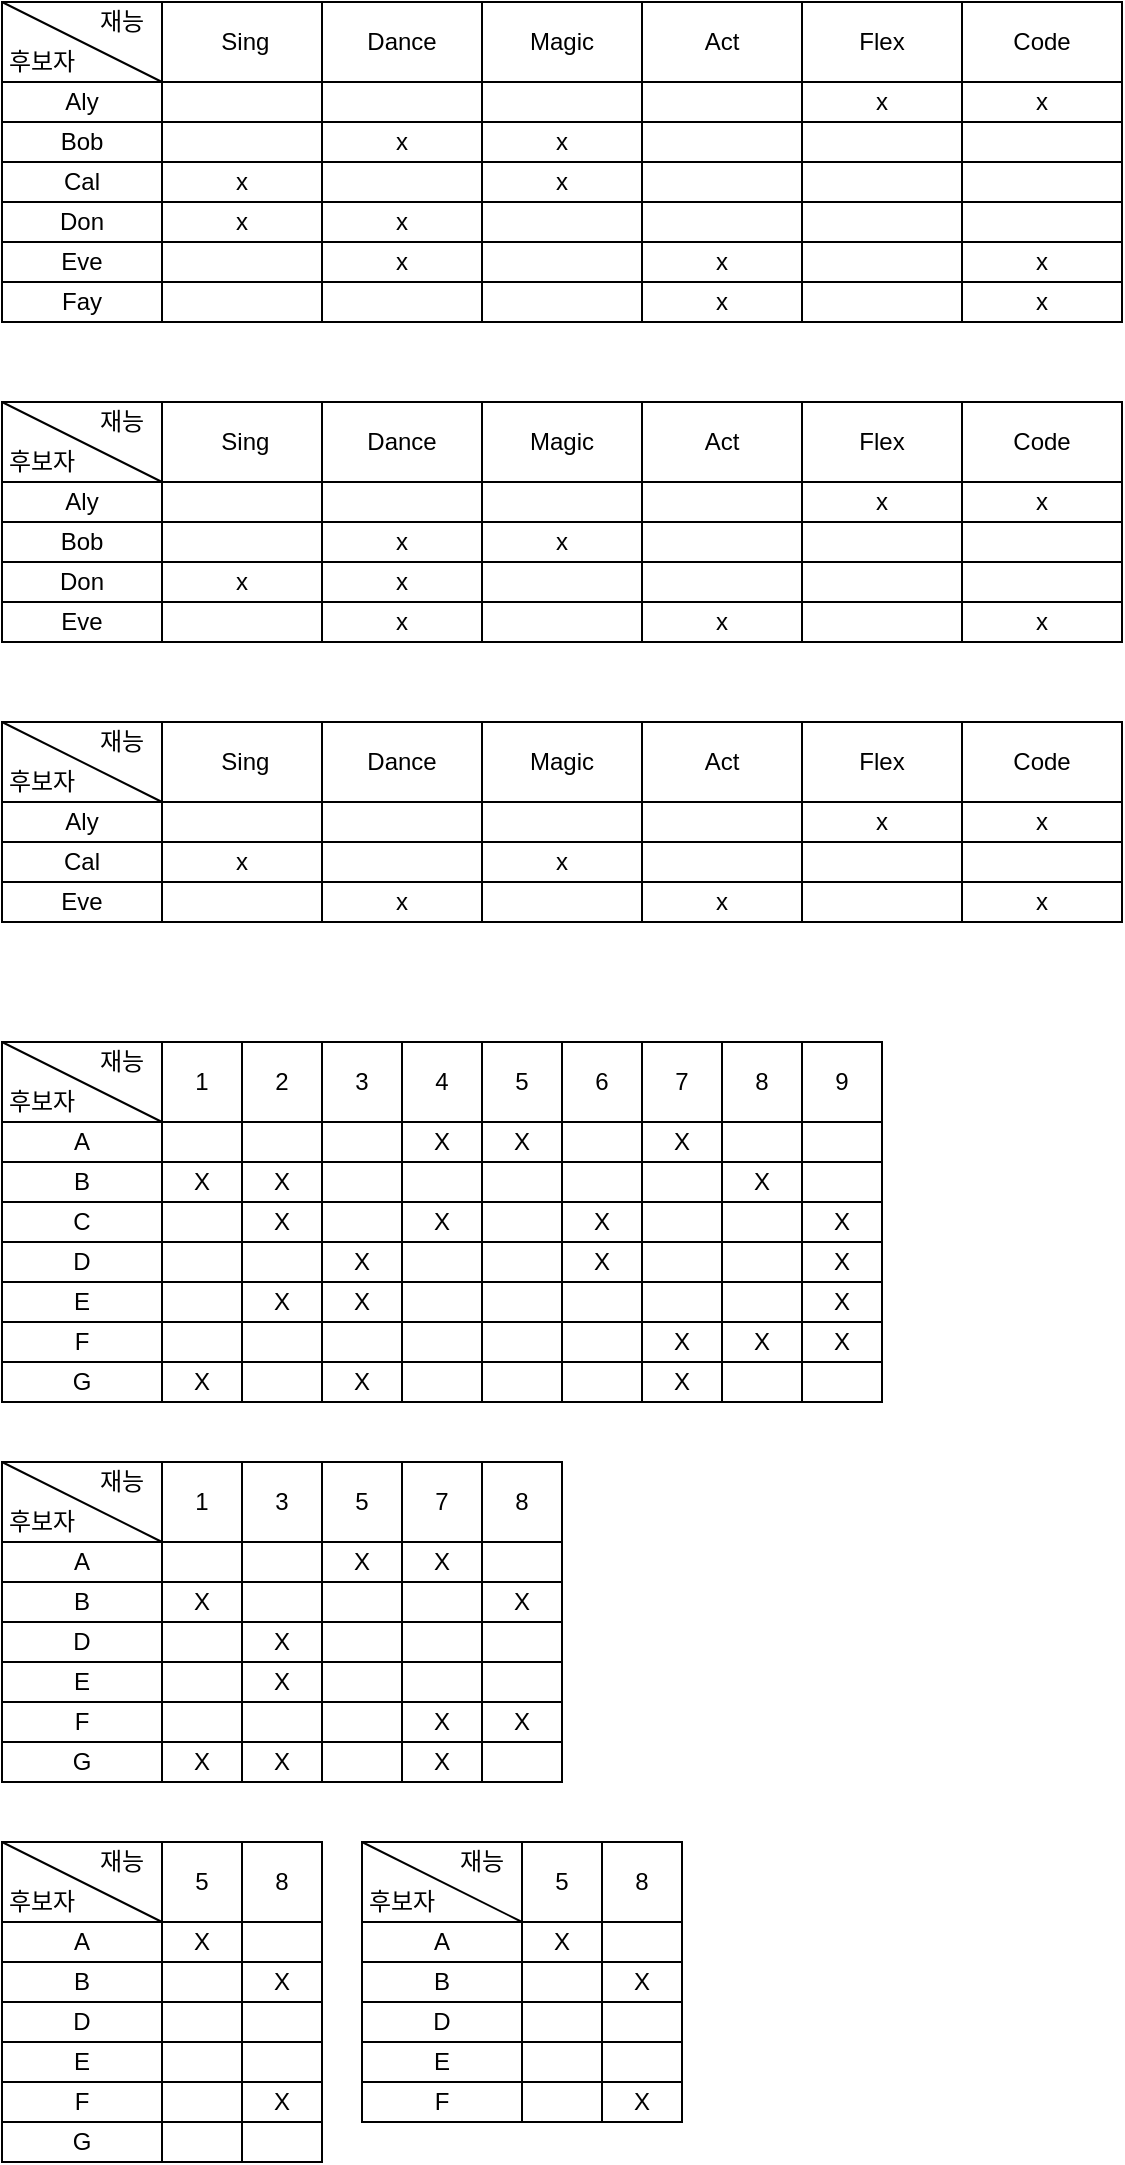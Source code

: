<mxfile version="13.7.9" type="device"><diagram id="Hr4PO_mnDFTnzluLraDt" name="페이지-1"><mxGraphModel dx="905" dy="672" grid="1" gridSize="10" guides="1" tooltips="1" connect="1" arrows="1" fold="1" page="1" pageScale="1" pageWidth="10000" pageHeight="10000" math="0" shadow="0"><root><mxCell id="0"/><mxCell id="1" parent="0"/><mxCell id="lJrfPT0UTYH5KS53TYJU-4" value="" style="rounded=0;whiteSpace=wrap;html=1;" vertex="1" parent="1"><mxGeometry x="480" y="320" width="80" height="40" as="geometry"/></mxCell><mxCell id="lJrfPT0UTYH5KS53TYJU-5" value="" style="endArrow=none;html=1;exitX=0;exitY=0;exitDx=0;exitDy=0;entryX=1;entryY=1;entryDx=0;entryDy=0;" edge="1" parent="1" source="lJrfPT0UTYH5KS53TYJU-4" target="lJrfPT0UTYH5KS53TYJU-4"><mxGeometry width="50" height="50" relative="1" as="geometry"><mxPoint x="560" y="440" as="sourcePoint"/><mxPoint x="610" y="390" as="targetPoint"/></mxGeometry></mxCell><mxCell id="lJrfPT0UTYH5KS53TYJU-6" value="재능" style="text;html=1;strokeColor=none;fillColor=none;align=center;verticalAlign=middle;whiteSpace=wrap;rounded=0;" vertex="1" parent="1"><mxGeometry x="520" y="320" width="40" height="20" as="geometry"/></mxCell><mxCell id="lJrfPT0UTYH5KS53TYJU-7" value="후보자" style="text;html=1;strokeColor=none;fillColor=none;align=center;verticalAlign=middle;whiteSpace=wrap;rounded=0;" vertex="1" parent="1"><mxGeometry x="480" y="340" width="40" height="20" as="geometry"/></mxCell><mxCell id="lJrfPT0UTYH5KS53TYJU-9" value="&amp;nbsp;Sing" style="rounded=0;whiteSpace=wrap;html=1;" vertex="1" parent="1"><mxGeometry x="560" y="320" width="80" height="40" as="geometry"/></mxCell><mxCell id="lJrfPT0UTYH5KS53TYJU-10" value="Dance" style="rounded=0;whiteSpace=wrap;html=1;" vertex="1" parent="1"><mxGeometry x="640" y="320" width="80" height="40" as="geometry"/></mxCell><mxCell id="lJrfPT0UTYH5KS53TYJU-11" value="Magic" style="rounded=0;whiteSpace=wrap;html=1;" vertex="1" parent="1"><mxGeometry x="720" y="320" width="80" height="40" as="geometry"/></mxCell><mxCell id="lJrfPT0UTYH5KS53TYJU-12" value="Act" style="rounded=0;whiteSpace=wrap;html=1;" vertex="1" parent="1"><mxGeometry x="800" y="320" width="80" height="40" as="geometry"/></mxCell><mxCell id="lJrfPT0UTYH5KS53TYJU-13" value="Flex" style="rounded=0;whiteSpace=wrap;html=1;" vertex="1" parent="1"><mxGeometry x="880" y="320" width="80" height="40" as="geometry"/></mxCell><mxCell id="lJrfPT0UTYH5KS53TYJU-14" value="Code" style="rounded=0;whiteSpace=wrap;html=1;" vertex="1" parent="1"><mxGeometry x="960" y="320" width="80" height="40" as="geometry"/></mxCell><mxCell id="lJrfPT0UTYH5KS53TYJU-15" value="Aly" style="rounded=0;whiteSpace=wrap;html=1;" vertex="1" parent="1"><mxGeometry x="480" y="360" width="80" height="20" as="geometry"/></mxCell><mxCell id="lJrfPT0UTYH5KS53TYJU-17" value="Bob" style="rounded=0;whiteSpace=wrap;html=1;" vertex="1" parent="1"><mxGeometry x="480" y="380" width="80" height="20" as="geometry"/></mxCell><mxCell id="lJrfPT0UTYH5KS53TYJU-18" value="Cal" style="rounded=0;whiteSpace=wrap;html=1;" vertex="1" parent="1"><mxGeometry x="480" y="400" width="80" height="20" as="geometry"/></mxCell><mxCell id="lJrfPT0UTYH5KS53TYJU-19" value="Don" style="rounded=0;whiteSpace=wrap;html=1;" vertex="1" parent="1"><mxGeometry x="480" y="420" width="80" height="20" as="geometry"/></mxCell><mxCell id="lJrfPT0UTYH5KS53TYJU-20" value="Eve" style="rounded=0;whiteSpace=wrap;html=1;" vertex="1" parent="1"><mxGeometry x="480" y="440" width="80" height="20" as="geometry"/></mxCell><mxCell id="lJrfPT0UTYH5KS53TYJU-21" value="Fay" style="rounded=0;whiteSpace=wrap;html=1;" vertex="1" parent="1"><mxGeometry x="480" y="460" width="80" height="20" as="geometry"/></mxCell><mxCell id="lJrfPT0UTYH5KS53TYJU-22" value="" style="rounded=0;whiteSpace=wrap;html=1;" vertex="1" parent="1"><mxGeometry x="560" y="360" width="80" height="20" as="geometry"/></mxCell><mxCell id="lJrfPT0UTYH5KS53TYJU-23" value="" style="rounded=0;whiteSpace=wrap;html=1;" vertex="1" parent="1"><mxGeometry x="560" y="380" width="80" height="20" as="geometry"/></mxCell><mxCell id="lJrfPT0UTYH5KS53TYJU-24" value="x" style="rounded=0;whiteSpace=wrap;html=1;" vertex="1" parent="1"><mxGeometry x="560" y="400" width="80" height="20" as="geometry"/></mxCell><mxCell id="lJrfPT0UTYH5KS53TYJU-25" value="x" style="rounded=0;whiteSpace=wrap;html=1;" vertex="1" parent="1"><mxGeometry x="560" y="420" width="80" height="20" as="geometry"/></mxCell><mxCell id="lJrfPT0UTYH5KS53TYJU-26" value="" style="rounded=0;whiteSpace=wrap;html=1;" vertex="1" parent="1"><mxGeometry x="560" y="440" width="80" height="20" as="geometry"/></mxCell><mxCell id="lJrfPT0UTYH5KS53TYJU-27" value="" style="rounded=0;whiteSpace=wrap;html=1;" vertex="1" parent="1"><mxGeometry x="560" y="460" width="80" height="20" as="geometry"/></mxCell><mxCell id="lJrfPT0UTYH5KS53TYJU-28" value="" style="rounded=0;whiteSpace=wrap;html=1;" vertex="1" parent="1"><mxGeometry x="640" y="360" width="80" height="20" as="geometry"/></mxCell><mxCell id="lJrfPT0UTYH5KS53TYJU-29" value="x" style="rounded=0;whiteSpace=wrap;html=1;" vertex="1" parent="1"><mxGeometry x="640" y="380" width="80" height="20" as="geometry"/></mxCell><mxCell id="lJrfPT0UTYH5KS53TYJU-30" value="" style="rounded=0;whiteSpace=wrap;html=1;" vertex="1" parent="1"><mxGeometry x="640" y="400" width="80" height="20" as="geometry"/></mxCell><mxCell id="lJrfPT0UTYH5KS53TYJU-31" value="x" style="rounded=0;whiteSpace=wrap;html=1;" vertex="1" parent="1"><mxGeometry x="640" y="420" width="80" height="20" as="geometry"/></mxCell><mxCell id="lJrfPT0UTYH5KS53TYJU-32" value="x" style="rounded=0;whiteSpace=wrap;html=1;" vertex="1" parent="1"><mxGeometry x="640" y="440" width="80" height="20" as="geometry"/></mxCell><mxCell id="lJrfPT0UTYH5KS53TYJU-33" value="" style="rounded=0;whiteSpace=wrap;html=1;" vertex="1" parent="1"><mxGeometry x="640" y="460" width="80" height="20" as="geometry"/></mxCell><mxCell id="lJrfPT0UTYH5KS53TYJU-34" value="" style="rounded=0;whiteSpace=wrap;html=1;" vertex="1" parent="1"><mxGeometry x="720" y="360" width="80" height="20" as="geometry"/></mxCell><mxCell id="lJrfPT0UTYH5KS53TYJU-35" value="x" style="rounded=0;whiteSpace=wrap;html=1;" vertex="1" parent="1"><mxGeometry x="720" y="380" width="80" height="20" as="geometry"/></mxCell><mxCell id="lJrfPT0UTYH5KS53TYJU-36" value="x" style="rounded=0;whiteSpace=wrap;html=1;" vertex="1" parent="1"><mxGeometry x="720" y="400" width="80" height="20" as="geometry"/></mxCell><mxCell id="lJrfPT0UTYH5KS53TYJU-37" value="" style="rounded=0;whiteSpace=wrap;html=1;" vertex="1" parent="1"><mxGeometry x="720" y="420" width="80" height="20" as="geometry"/></mxCell><mxCell id="lJrfPT0UTYH5KS53TYJU-38" value="" style="rounded=0;whiteSpace=wrap;html=1;" vertex="1" parent="1"><mxGeometry x="720" y="440" width="80" height="20" as="geometry"/></mxCell><mxCell id="lJrfPT0UTYH5KS53TYJU-39" value="" style="rounded=0;whiteSpace=wrap;html=1;" vertex="1" parent="1"><mxGeometry x="720" y="460" width="80" height="20" as="geometry"/></mxCell><mxCell id="lJrfPT0UTYH5KS53TYJU-40" value="" style="rounded=0;whiteSpace=wrap;html=1;" vertex="1" parent="1"><mxGeometry x="800" y="360" width="80" height="20" as="geometry"/></mxCell><mxCell id="lJrfPT0UTYH5KS53TYJU-41" value="" style="rounded=0;whiteSpace=wrap;html=1;" vertex="1" parent="1"><mxGeometry x="800" y="380" width="80" height="20" as="geometry"/></mxCell><mxCell id="lJrfPT0UTYH5KS53TYJU-42" value="" style="rounded=0;whiteSpace=wrap;html=1;" vertex="1" parent="1"><mxGeometry x="800" y="400" width="80" height="20" as="geometry"/></mxCell><mxCell id="lJrfPT0UTYH5KS53TYJU-43" value="" style="rounded=0;whiteSpace=wrap;html=1;" vertex="1" parent="1"><mxGeometry x="800" y="420" width="80" height="20" as="geometry"/></mxCell><mxCell id="lJrfPT0UTYH5KS53TYJU-44" value="x" style="rounded=0;whiteSpace=wrap;html=1;" vertex="1" parent="1"><mxGeometry x="800" y="440" width="80" height="20" as="geometry"/></mxCell><mxCell id="lJrfPT0UTYH5KS53TYJU-45" value="x" style="rounded=0;whiteSpace=wrap;html=1;" vertex="1" parent="1"><mxGeometry x="800" y="460" width="80" height="20" as="geometry"/></mxCell><mxCell id="lJrfPT0UTYH5KS53TYJU-46" value="x" style="rounded=0;whiteSpace=wrap;html=1;" vertex="1" parent="1"><mxGeometry x="880" y="360" width="80" height="20" as="geometry"/></mxCell><mxCell id="lJrfPT0UTYH5KS53TYJU-47" value="" style="rounded=0;whiteSpace=wrap;html=1;" vertex="1" parent="1"><mxGeometry x="880" y="380" width="80" height="20" as="geometry"/></mxCell><mxCell id="lJrfPT0UTYH5KS53TYJU-48" value="" style="rounded=0;whiteSpace=wrap;html=1;" vertex="1" parent="1"><mxGeometry x="880" y="400" width="80" height="20" as="geometry"/></mxCell><mxCell id="lJrfPT0UTYH5KS53TYJU-49" value="" style="rounded=0;whiteSpace=wrap;html=1;" vertex="1" parent="1"><mxGeometry x="880" y="420" width="80" height="20" as="geometry"/></mxCell><mxCell id="lJrfPT0UTYH5KS53TYJU-50" value="" style="rounded=0;whiteSpace=wrap;html=1;" vertex="1" parent="1"><mxGeometry x="880" y="440" width="80" height="20" as="geometry"/></mxCell><mxCell id="lJrfPT0UTYH5KS53TYJU-51" value="" style="rounded=0;whiteSpace=wrap;html=1;" vertex="1" parent="1"><mxGeometry x="880" y="460" width="80" height="20" as="geometry"/></mxCell><mxCell id="lJrfPT0UTYH5KS53TYJU-52" value="x" style="rounded=0;whiteSpace=wrap;html=1;" vertex="1" parent="1"><mxGeometry x="960" y="360" width="80" height="20" as="geometry"/></mxCell><mxCell id="lJrfPT0UTYH5KS53TYJU-53" value="" style="rounded=0;whiteSpace=wrap;html=1;" vertex="1" parent="1"><mxGeometry x="960" y="380" width="80" height="20" as="geometry"/></mxCell><mxCell id="lJrfPT0UTYH5KS53TYJU-54" value="" style="rounded=0;whiteSpace=wrap;html=1;" vertex="1" parent="1"><mxGeometry x="960" y="400" width="80" height="20" as="geometry"/></mxCell><mxCell id="lJrfPT0UTYH5KS53TYJU-55" value="" style="rounded=0;whiteSpace=wrap;html=1;" vertex="1" parent="1"><mxGeometry x="960" y="420" width="80" height="20" as="geometry"/></mxCell><mxCell id="lJrfPT0UTYH5KS53TYJU-56" value="x" style="rounded=0;whiteSpace=wrap;html=1;" vertex="1" parent="1"><mxGeometry x="960" y="440" width="80" height="20" as="geometry"/></mxCell><mxCell id="lJrfPT0UTYH5KS53TYJU-57" value="x" style="rounded=0;whiteSpace=wrap;html=1;" vertex="1" parent="1"><mxGeometry x="960" y="460" width="80" height="20" as="geometry"/></mxCell><mxCell id="lJrfPT0UTYH5KS53TYJU-58" value="" style="rounded=0;whiteSpace=wrap;html=1;" vertex="1" parent="1"><mxGeometry x="480" y="520" width="80" height="40" as="geometry"/></mxCell><mxCell id="lJrfPT0UTYH5KS53TYJU-59" value="" style="endArrow=none;html=1;exitX=0;exitY=0;exitDx=0;exitDy=0;entryX=1;entryY=1;entryDx=0;entryDy=0;" edge="1" source="lJrfPT0UTYH5KS53TYJU-58" target="lJrfPT0UTYH5KS53TYJU-58" parent="1"><mxGeometry width="50" height="50" relative="1" as="geometry"><mxPoint x="560" y="640" as="sourcePoint"/><mxPoint x="610" y="590" as="targetPoint"/></mxGeometry></mxCell><mxCell id="lJrfPT0UTYH5KS53TYJU-60" value="재능" style="text;html=1;strokeColor=none;fillColor=none;align=center;verticalAlign=middle;whiteSpace=wrap;rounded=0;" vertex="1" parent="1"><mxGeometry x="520" y="520" width="40" height="20" as="geometry"/></mxCell><mxCell id="lJrfPT0UTYH5KS53TYJU-61" value="후보자" style="text;html=1;strokeColor=none;fillColor=none;align=center;verticalAlign=middle;whiteSpace=wrap;rounded=0;" vertex="1" parent="1"><mxGeometry x="480" y="540" width="40" height="20" as="geometry"/></mxCell><mxCell id="lJrfPT0UTYH5KS53TYJU-62" value="&amp;nbsp;Sing" style="rounded=0;whiteSpace=wrap;html=1;" vertex="1" parent="1"><mxGeometry x="560" y="520" width="80" height="40" as="geometry"/></mxCell><mxCell id="lJrfPT0UTYH5KS53TYJU-63" value="Dance" style="rounded=0;whiteSpace=wrap;html=1;" vertex="1" parent="1"><mxGeometry x="640" y="520" width="80" height="40" as="geometry"/></mxCell><mxCell id="lJrfPT0UTYH5KS53TYJU-64" value="Magic" style="rounded=0;whiteSpace=wrap;html=1;" vertex="1" parent="1"><mxGeometry x="720" y="520" width="80" height="40" as="geometry"/></mxCell><mxCell id="lJrfPT0UTYH5KS53TYJU-65" value="Act" style="rounded=0;whiteSpace=wrap;html=1;" vertex="1" parent="1"><mxGeometry x="800" y="520" width="80" height="40" as="geometry"/></mxCell><mxCell id="lJrfPT0UTYH5KS53TYJU-66" value="Flex" style="rounded=0;whiteSpace=wrap;html=1;" vertex="1" parent="1"><mxGeometry x="880" y="520" width="80" height="40" as="geometry"/></mxCell><mxCell id="lJrfPT0UTYH5KS53TYJU-67" value="Code" style="rounded=0;whiteSpace=wrap;html=1;" vertex="1" parent="1"><mxGeometry x="960" y="520" width="80" height="40" as="geometry"/></mxCell><mxCell id="lJrfPT0UTYH5KS53TYJU-68" value="Aly" style="rounded=0;whiteSpace=wrap;html=1;" vertex="1" parent="1"><mxGeometry x="480" y="560" width="80" height="20" as="geometry"/></mxCell><mxCell id="lJrfPT0UTYH5KS53TYJU-69" value="Bob" style="rounded=0;whiteSpace=wrap;html=1;" vertex="1" parent="1"><mxGeometry x="480" y="580" width="80" height="20" as="geometry"/></mxCell><mxCell id="lJrfPT0UTYH5KS53TYJU-70" value="" style="rounded=0;whiteSpace=wrap;html=1;" vertex="1" parent="1"><mxGeometry x="560" y="560" width="80" height="20" as="geometry"/></mxCell><mxCell id="lJrfPT0UTYH5KS53TYJU-71" value="" style="rounded=0;whiteSpace=wrap;html=1;" vertex="1" parent="1"><mxGeometry x="560" y="580" width="80" height="20" as="geometry"/></mxCell><mxCell id="lJrfPT0UTYH5KS53TYJU-72" value="" style="rounded=0;whiteSpace=wrap;html=1;" vertex="1" parent="1"><mxGeometry x="640" y="560" width="80" height="20" as="geometry"/></mxCell><mxCell id="lJrfPT0UTYH5KS53TYJU-73" value="x" style="rounded=0;whiteSpace=wrap;html=1;" vertex="1" parent="1"><mxGeometry x="640" y="580" width="80" height="20" as="geometry"/></mxCell><mxCell id="lJrfPT0UTYH5KS53TYJU-74" value="" style="rounded=0;whiteSpace=wrap;html=1;" vertex="1" parent="1"><mxGeometry x="720" y="560" width="80" height="20" as="geometry"/></mxCell><mxCell id="lJrfPT0UTYH5KS53TYJU-75" value="x" style="rounded=0;whiteSpace=wrap;html=1;" vertex="1" parent="1"><mxGeometry x="720" y="580" width="80" height="20" as="geometry"/></mxCell><mxCell id="lJrfPT0UTYH5KS53TYJU-76" value="" style="rounded=0;whiteSpace=wrap;html=1;" vertex="1" parent="1"><mxGeometry x="800" y="560" width="80" height="20" as="geometry"/></mxCell><mxCell id="lJrfPT0UTYH5KS53TYJU-77" value="" style="rounded=0;whiteSpace=wrap;html=1;" vertex="1" parent="1"><mxGeometry x="800" y="580" width="80" height="20" as="geometry"/></mxCell><mxCell id="lJrfPT0UTYH5KS53TYJU-78" value="x" style="rounded=0;whiteSpace=wrap;html=1;" vertex="1" parent="1"><mxGeometry x="880" y="560" width="80" height="20" as="geometry"/></mxCell><mxCell id="lJrfPT0UTYH5KS53TYJU-79" value="" style="rounded=0;whiteSpace=wrap;html=1;" vertex="1" parent="1"><mxGeometry x="880" y="580" width="80" height="20" as="geometry"/></mxCell><mxCell id="lJrfPT0UTYH5KS53TYJU-80" value="x" style="rounded=0;whiteSpace=wrap;html=1;" vertex="1" parent="1"><mxGeometry x="960" y="560" width="80" height="20" as="geometry"/></mxCell><mxCell id="lJrfPT0UTYH5KS53TYJU-81" value="" style="rounded=0;whiteSpace=wrap;html=1;" vertex="1" parent="1"><mxGeometry x="960" y="580" width="80" height="20" as="geometry"/></mxCell><mxCell id="lJrfPT0UTYH5KS53TYJU-82" value="Don" style="rounded=0;whiteSpace=wrap;html=1;" vertex="1" parent="1"><mxGeometry x="480" y="600" width="80" height="20" as="geometry"/></mxCell><mxCell id="lJrfPT0UTYH5KS53TYJU-83" value="Eve" style="rounded=0;whiteSpace=wrap;html=1;" vertex="1" parent="1"><mxGeometry x="480" y="620" width="80" height="20" as="geometry"/></mxCell><mxCell id="lJrfPT0UTYH5KS53TYJU-84" value="x" style="rounded=0;whiteSpace=wrap;html=1;" vertex="1" parent="1"><mxGeometry x="560" y="600" width="80" height="20" as="geometry"/></mxCell><mxCell id="lJrfPT0UTYH5KS53TYJU-85" value="" style="rounded=0;whiteSpace=wrap;html=1;" vertex="1" parent="1"><mxGeometry x="560" y="620" width="80" height="20" as="geometry"/></mxCell><mxCell id="lJrfPT0UTYH5KS53TYJU-86" value="x" style="rounded=0;whiteSpace=wrap;html=1;" vertex="1" parent="1"><mxGeometry x="640" y="600" width="80" height="20" as="geometry"/></mxCell><mxCell id="lJrfPT0UTYH5KS53TYJU-87" value="x" style="rounded=0;whiteSpace=wrap;html=1;" vertex="1" parent="1"><mxGeometry x="640" y="620" width="80" height="20" as="geometry"/></mxCell><mxCell id="lJrfPT0UTYH5KS53TYJU-88" value="" style="rounded=0;whiteSpace=wrap;html=1;" vertex="1" parent="1"><mxGeometry x="720" y="600" width="80" height="20" as="geometry"/></mxCell><mxCell id="lJrfPT0UTYH5KS53TYJU-89" value="" style="rounded=0;whiteSpace=wrap;html=1;" vertex="1" parent="1"><mxGeometry x="720" y="620" width="80" height="20" as="geometry"/></mxCell><mxCell id="lJrfPT0UTYH5KS53TYJU-90" value="" style="rounded=0;whiteSpace=wrap;html=1;" vertex="1" parent="1"><mxGeometry x="800" y="600" width="80" height="20" as="geometry"/></mxCell><mxCell id="lJrfPT0UTYH5KS53TYJU-91" value="x" style="rounded=0;whiteSpace=wrap;html=1;" vertex="1" parent="1"><mxGeometry x="800" y="620" width="80" height="20" as="geometry"/></mxCell><mxCell id="lJrfPT0UTYH5KS53TYJU-92" value="" style="rounded=0;whiteSpace=wrap;html=1;" vertex="1" parent="1"><mxGeometry x="880" y="600" width="80" height="20" as="geometry"/></mxCell><mxCell id="lJrfPT0UTYH5KS53TYJU-93" value="" style="rounded=0;whiteSpace=wrap;html=1;" vertex="1" parent="1"><mxGeometry x="880" y="620" width="80" height="20" as="geometry"/></mxCell><mxCell id="lJrfPT0UTYH5KS53TYJU-94" value="" style="rounded=0;whiteSpace=wrap;html=1;" vertex="1" parent="1"><mxGeometry x="960" y="600" width="80" height="20" as="geometry"/></mxCell><mxCell id="lJrfPT0UTYH5KS53TYJU-95" value="x" style="rounded=0;whiteSpace=wrap;html=1;" vertex="1" parent="1"><mxGeometry x="960" y="620" width="80" height="20" as="geometry"/></mxCell><mxCell id="lJrfPT0UTYH5KS53TYJU-96" value="" style="rounded=0;whiteSpace=wrap;html=1;" vertex="1" parent="1"><mxGeometry x="480" y="680" width="80" height="40" as="geometry"/></mxCell><mxCell id="lJrfPT0UTYH5KS53TYJU-97" value="" style="endArrow=none;html=1;exitX=0;exitY=0;exitDx=0;exitDy=0;entryX=1;entryY=1;entryDx=0;entryDy=0;" edge="1" source="lJrfPT0UTYH5KS53TYJU-96" target="lJrfPT0UTYH5KS53TYJU-96" parent="1"><mxGeometry width="50" height="50" relative="1" as="geometry"><mxPoint x="560" y="800" as="sourcePoint"/><mxPoint x="610" y="750" as="targetPoint"/></mxGeometry></mxCell><mxCell id="lJrfPT0UTYH5KS53TYJU-98" value="재능" style="text;html=1;strokeColor=none;fillColor=none;align=center;verticalAlign=middle;whiteSpace=wrap;rounded=0;" vertex="1" parent="1"><mxGeometry x="520" y="680" width="40" height="20" as="geometry"/></mxCell><mxCell id="lJrfPT0UTYH5KS53TYJU-99" value="후보자" style="text;html=1;strokeColor=none;fillColor=none;align=center;verticalAlign=middle;whiteSpace=wrap;rounded=0;" vertex="1" parent="1"><mxGeometry x="480" y="700" width="40" height="20" as="geometry"/></mxCell><mxCell id="lJrfPT0UTYH5KS53TYJU-100" value="&amp;nbsp;Sing" style="rounded=0;whiteSpace=wrap;html=1;" vertex="1" parent="1"><mxGeometry x="560" y="680" width="80" height="40" as="geometry"/></mxCell><mxCell id="lJrfPT0UTYH5KS53TYJU-101" value="Dance" style="rounded=0;whiteSpace=wrap;html=1;" vertex="1" parent="1"><mxGeometry x="640" y="680" width="80" height="40" as="geometry"/></mxCell><mxCell id="lJrfPT0UTYH5KS53TYJU-102" value="Magic" style="rounded=0;whiteSpace=wrap;html=1;" vertex="1" parent="1"><mxGeometry x="720" y="680" width="80" height="40" as="geometry"/></mxCell><mxCell id="lJrfPT0UTYH5KS53TYJU-103" value="Act" style="rounded=0;whiteSpace=wrap;html=1;" vertex="1" parent="1"><mxGeometry x="800" y="680" width="80" height="40" as="geometry"/></mxCell><mxCell id="lJrfPT0UTYH5KS53TYJU-104" value="Flex" style="rounded=0;whiteSpace=wrap;html=1;" vertex="1" parent="1"><mxGeometry x="880" y="680" width="80" height="40" as="geometry"/></mxCell><mxCell id="lJrfPT0UTYH5KS53TYJU-105" value="Code" style="rounded=0;whiteSpace=wrap;html=1;" vertex="1" parent="1"><mxGeometry x="960" y="680" width="80" height="40" as="geometry"/></mxCell><mxCell id="lJrfPT0UTYH5KS53TYJU-106" value="Aly" style="rounded=0;whiteSpace=wrap;html=1;" vertex="1" parent="1"><mxGeometry x="480" y="720" width="80" height="20" as="geometry"/></mxCell><mxCell id="lJrfPT0UTYH5KS53TYJU-107" value="" style="rounded=0;whiteSpace=wrap;html=1;" vertex="1" parent="1"><mxGeometry x="560" y="720" width="80" height="20" as="geometry"/></mxCell><mxCell id="lJrfPT0UTYH5KS53TYJU-108" value="" style="rounded=0;whiteSpace=wrap;html=1;" vertex="1" parent="1"><mxGeometry x="640" y="720" width="80" height="20" as="geometry"/></mxCell><mxCell id="lJrfPT0UTYH5KS53TYJU-109" value="" style="rounded=0;whiteSpace=wrap;html=1;" vertex="1" parent="1"><mxGeometry x="720" y="720" width="80" height="20" as="geometry"/></mxCell><mxCell id="lJrfPT0UTYH5KS53TYJU-110" value="" style="rounded=0;whiteSpace=wrap;html=1;" vertex="1" parent="1"><mxGeometry x="800" y="720" width="80" height="20" as="geometry"/></mxCell><mxCell id="lJrfPT0UTYH5KS53TYJU-111" value="x" style="rounded=0;whiteSpace=wrap;html=1;" vertex="1" parent="1"><mxGeometry x="880" y="720" width="80" height="20" as="geometry"/></mxCell><mxCell id="lJrfPT0UTYH5KS53TYJU-112" value="x" style="rounded=0;whiteSpace=wrap;html=1;" vertex="1" parent="1"><mxGeometry x="960" y="720" width="80" height="20" as="geometry"/></mxCell><mxCell id="lJrfPT0UTYH5KS53TYJU-113" value="Cal" style="rounded=0;whiteSpace=wrap;html=1;" vertex="1" parent="1"><mxGeometry x="480" y="740" width="80" height="20" as="geometry"/></mxCell><mxCell id="lJrfPT0UTYH5KS53TYJU-114" value="x" style="rounded=0;whiteSpace=wrap;html=1;" vertex="1" parent="1"><mxGeometry x="560" y="740" width="80" height="20" as="geometry"/></mxCell><mxCell id="lJrfPT0UTYH5KS53TYJU-115" value="" style="rounded=0;whiteSpace=wrap;html=1;" vertex="1" parent="1"><mxGeometry x="640" y="740" width="80" height="20" as="geometry"/></mxCell><mxCell id="lJrfPT0UTYH5KS53TYJU-116" value="x" style="rounded=0;whiteSpace=wrap;html=1;" vertex="1" parent="1"><mxGeometry x="720" y="740" width="80" height="20" as="geometry"/></mxCell><mxCell id="lJrfPT0UTYH5KS53TYJU-117" value="" style="rounded=0;whiteSpace=wrap;html=1;" vertex="1" parent="1"><mxGeometry x="800" y="740" width="80" height="20" as="geometry"/></mxCell><mxCell id="lJrfPT0UTYH5KS53TYJU-118" value="" style="rounded=0;whiteSpace=wrap;html=1;" vertex="1" parent="1"><mxGeometry x="880" y="740" width="80" height="20" as="geometry"/></mxCell><mxCell id="lJrfPT0UTYH5KS53TYJU-119" value="" style="rounded=0;whiteSpace=wrap;html=1;" vertex="1" parent="1"><mxGeometry x="960" y="740" width="80" height="20" as="geometry"/></mxCell><mxCell id="lJrfPT0UTYH5KS53TYJU-120" value="Eve" style="rounded=0;whiteSpace=wrap;html=1;" vertex="1" parent="1"><mxGeometry x="480" y="760" width="80" height="20" as="geometry"/></mxCell><mxCell id="lJrfPT0UTYH5KS53TYJU-121" value="" style="rounded=0;whiteSpace=wrap;html=1;" vertex="1" parent="1"><mxGeometry x="560" y="760" width="80" height="20" as="geometry"/></mxCell><mxCell id="lJrfPT0UTYH5KS53TYJU-122" value="x" style="rounded=0;whiteSpace=wrap;html=1;" vertex="1" parent="1"><mxGeometry x="640" y="760" width="80" height="20" as="geometry"/></mxCell><mxCell id="lJrfPT0UTYH5KS53TYJU-123" value="" style="rounded=0;whiteSpace=wrap;html=1;" vertex="1" parent="1"><mxGeometry x="720" y="760" width="80" height="20" as="geometry"/></mxCell><mxCell id="lJrfPT0UTYH5KS53TYJU-124" value="x" style="rounded=0;whiteSpace=wrap;html=1;" vertex="1" parent="1"><mxGeometry x="800" y="760" width="80" height="20" as="geometry"/></mxCell><mxCell id="lJrfPT0UTYH5KS53TYJU-125" value="" style="rounded=0;whiteSpace=wrap;html=1;" vertex="1" parent="1"><mxGeometry x="880" y="760" width="80" height="20" as="geometry"/></mxCell><mxCell id="lJrfPT0UTYH5KS53TYJU-126" value="x" style="rounded=0;whiteSpace=wrap;html=1;" vertex="1" parent="1"><mxGeometry x="960" y="760" width="80" height="20" as="geometry"/></mxCell><mxCell id="lJrfPT0UTYH5KS53TYJU-127" value="" style="rounded=0;whiteSpace=wrap;html=1;" vertex="1" parent="1"><mxGeometry x="480" y="840" width="80" height="40" as="geometry"/></mxCell><mxCell id="lJrfPT0UTYH5KS53TYJU-128" value="" style="endArrow=none;html=1;exitX=0;exitY=0;exitDx=0;exitDy=0;entryX=1;entryY=1;entryDx=0;entryDy=0;" edge="1" source="lJrfPT0UTYH5KS53TYJU-127" target="lJrfPT0UTYH5KS53TYJU-127" parent="1"><mxGeometry width="50" height="50" relative="1" as="geometry"><mxPoint x="560" y="960" as="sourcePoint"/><mxPoint x="610" y="910" as="targetPoint"/></mxGeometry></mxCell><mxCell id="lJrfPT0UTYH5KS53TYJU-129" value="재능" style="text;html=1;strokeColor=none;fillColor=none;align=center;verticalAlign=middle;whiteSpace=wrap;rounded=0;" vertex="1" parent="1"><mxGeometry x="520" y="840" width="40" height="20" as="geometry"/></mxCell><mxCell id="lJrfPT0UTYH5KS53TYJU-130" value="후보자" style="text;html=1;strokeColor=none;fillColor=none;align=center;verticalAlign=middle;whiteSpace=wrap;rounded=0;" vertex="1" parent="1"><mxGeometry x="480" y="860" width="40" height="20" as="geometry"/></mxCell><mxCell id="lJrfPT0UTYH5KS53TYJU-131" value="A" style="rounded=0;whiteSpace=wrap;html=1;" vertex="1" parent="1"><mxGeometry x="480" y="880" width="80" height="20" as="geometry"/></mxCell><mxCell id="lJrfPT0UTYH5KS53TYJU-132" value="B" style="rounded=0;whiteSpace=wrap;html=1;" vertex="1" parent="1"><mxGeometry x="480" y="900" width="80" height="20" as="geometry"/></mxCell><mxCell id="lJrfPT0UTYH5KS53TYJU-133" value="C" style="rounded=0;whiteSpace=wrap;html=1;" vertex="1" parent="1"><mxGeometry x="480" y="920" width="80" height="20" as="geometry"/></mxCell><mxCell id="lJrfPT0UTYH5KS53TYJU-134" value="D" style="rounded=0;whiteSpace=wrap;html=1;" vertex="1" parent="1"><mxGeometry x="480" y="940" width="80" height="20" as="geometry"/></mxCell><mxCell id="lJrfPT0UTYH5KS53TYJU-135" value="E" style="rounded=0;whiteSpace=wrap;html=1;" vertex="1" parent="1"><mxGeometry x="480" y="960" width="80" height="20" as="geometry"/></mxCell><mxCell id="lJrfPT0UTYH5KS53TYJU-136" value="F" style="rounded=0;whiteSpace=wrap;html=1;" vertex="1" parent="1"><mxGeometry x="480" y="980" width="80" height="20" as="geometry"/></mxCell><mxCell id="lJrfPT0UTYH5KS53TYJU-137" value="G" style="rounded=0;whiteSpace=wrap;html=1;" vertex="1" parent="1"><mxGeometry x="480" y="1000" width="80" height="20" as="geometry"/></mxCell><mxCell id="lJrfPT0UTYH5KS53TYJU-138" value="1" style="rounded=0;whiteSpace=wrap;html=1;" vertex="1" parent="1"><mxGeometry x="560" y="840" width="40" height="40" as="geometry"/></mxCell><mxCell id="lJrfPT0UTYH5KS53TYJU-139" value="2" style="rounded=0;whiteSpace=wrap;html=1;" vertex="1" parent="1"><mxGeometry x="600" y="840" width="40" height="40" as="geometry"/></mxCell><mxCell id="lJrfPT0UTYH5KS53TYJU-140" value="3" style="rounded=0;whiteSpace=wrap;html=1;" vertex="1" parent="1"><mxGeometry x="640" y="840" width="40" height="40" as="geometry"/></mxCell><mxCell id="lJrfPT0UTYH5KS53TYJU-141" value="4" style="rounded=0;whiteSpace=wrap;html=1;" vertex="1" parent="1"><mxGeometry x="680" y="840" width="40" height="40" as="geometry"/></mxCell><mxCell id="lJrfPT0UTYH5KS53TYJU-145" value="5" style="rounded=0;whiteSpace=wrap;html=1;" vertex="1" parent="1"><mxGeometry x="720" y="840" width="40" height="40" as="geometry"/></mxCell><mxCell id="lJrfPT0UTYH5KS53TYJU-146" value="6" style="rounded=0;whiteSpace=wrap;html=1;" vertex="1" parent="1"><mxGeometry x="760" y="840" width="40" height="40" as="geometry"/></mxCell><mxCell id="lJrfPT0UTYH5KS53TYJU-147" value="7" style="rounded=0;whiteSpace=wrap;html=1;" vertex="1" parent="1"><mxGeometry x="800" y="840" width="40" height="40" as="geometry"/></mxCell><mxCell id="lJrfPT0UTYH5KS53TYJU-148" value="8" style="rounded=0;whiteSpace=wrap;html=1;" vertex="1" parent="1"><mxGeometry x="840" y="840" width="40" height="40" as="geometry"/></mxCell><mxCell id="lJrfPT0UTYH5KS53TYJU-149" value="9" style="rounded=0;whiteSpace=wrap;html=1;" vertex="1" parent="1"><mxGeometry x="880" y="840" width="40" height="40" as="geometry"/></mxCell><mxCell id="lJrfPT0UTYH5KS53TYJU-150" value="" style="rounded=0;whiteSpace=wrap;html=1;" vertex="1" parent="1"><mxGeometry x="560" y="880" width="40" height="20" as="geometry"/></mxCell><mxCell id="lJrfPT0UTYH5KS53TYJU-152" value="" style="rounded=0;whiteSpace=wrap;html=1;" vertex="1" parent="1"><mxGeometry x="560" y="920" width="40" height="20" as="geometry"/></mxCell><mxCell id="lJrfPT0UTYH5KS53TYJU-153" value="" style="rounded=0;whiteSpace=wrap;html=1;" vertex="1" parent="1"><mxGeometry x="560" y="940" width="40" height="20" as="geometry"/></mxCell><mxCell id="lJrfPT0UTYH5KS53TYJU-154" value="" style="rounded=0;whiteSpace=wrap;html=1;" vertex="1" parent="1"><mxGeometry x="560" y="960" width="40" height="20" as="geometry"/></mxCell><mxCell id="lJrfPT0UTYH5KS53TYJU-155" value="" style="rounded=0;whiteSpace=wrap;html=1;" vertex="1" parent="1"><mxGeometry x="560" y="980" width="40" height="20" as="geometry"/></mxCell><mxCell id="lJrfPT0UTYH5KS53TYJU-156" value="X" style="rounded=0;whiteSpace=wrap;html=1;" vertex="1" parent="1"><mxGeometry x="560" y="1000" width="40" height="20" as="geometry"/></mxCell><mxCell id="lJrfPT0UTYH5KS53TYJU-158" value="X" style="rounded=0;whiteSpace=wrap;html=1;" vertex="1" parent="1"><mxGeometry x="560" y="900" width="40" height="20" as="geometry"/></mxCell><mxCell id="lJrfPT0UTYH5KS53TYJU-159" value="" style="rounded=0;whiteSpace=wrap;html=1;" vertex="1" parent="1"><mxGeometry x="600" y="1000" width="40" height="20" as="geometry"/></mxCell><mxCell id="lJrfPT0UTYH5KS53TYJU-160" value="" style="rounded=0;whiteSpace=wrap;html=1;" vertex="1" parent="1"><mxGeometry x="600" y="880" width="40" height="20" as="geometry"/></mxCell><mxCell id="lJrfPT0UTYH5KS53TYJU-161" value="X" style="rounded=0;whiteSpace=wrap;html=1;" vertex="1" parent="1"><mxGeometry x="600" y="920" width="40" height="20" as="geometry"/></mxCell><mxCell id="lJrfPT0UTYH5KS53TYJU-162" value="" style="rounded=0;whiteSpace=wrap;html=1;" vertex="1" parent="1"><mxGeometry x="600" y="940" width="40" height="20" as="geometry"/></mxCell><mxCell id="lJrfPT0UTYH5KS53TYJU-163" value="X" style="rounded=0;whiteSpace=wrap;html=1;" vertex="1" parent="1"><mxGeometry x="600" y="960" width="40" height="20" as="geometry"/></mxCell><mxCell id="lJrfPT0UTYH5KS53TYJU-164" value="" style="rounded=0;whiteSpace=wrap;html=1;" vertex="1" parent="1"><mxGeometry x="600" y="980" width="40" height="20" as="geometry"/></mxCell><mxCell id="lJrfPT0UTYH5KS53TYJU-165" value="X" style="rounded=0;whiteSpace=wrap;html=1;" vertex="1" parent="1"><mxGeometry x="600" y="900" width="40" height="20" as="geometry"/></mxCell><mxCell id="lJrfPT0UTYH5KS53TYJU-166" value="" style="rounded=0;whiteSpace=wrap;html=1;" vertex="1" parent="1"><mxGeometry x="680" y="1000" width="40" height="20" as="geometry"/></mxCell><mxCell id="lJrfPT0UTYH5KS53TYJU-167" value="X" style="rounded=0;whiteSpace=wrap;html=1;" vertex="1" parent="1"><mxGeometry x="680" y="880" width="40" height="20" as="geometry"/></mxCell><mxCell id="lJrfPT0UTYH5KS53TYJU-168" value="X" style="rounded=0;whiteSpace=wrap;html=1;" vertex="1" parent="1"><mxGeometry x="680" y="920" width="40" height="20" as="geometry"/></mxCell><mxCell id="lJrfPT0UTYH5KS53TYJU-169" value="" style="rounded=0;whiteSpace=wrap;html=1;" vertex="1" parent="1"><mxGeometry x="680" y="940" width="40" height="20" as="geometry"/></mxCell><mxCell id="lJrfPT0UTYH5KS53TYJU-170" value="" style="rounded=0;whiteSpace=wrap;html=1;" vertex="1" parent="1"><mxGeometry x="680" y="960" width="40" height="20" as="geometry"/></mxCell><mxCell id="lJrfPT0UTYH5KS53TYJU-171" value="" style="rounded=0;whiteSpace=wrap;html=1;" vertex="1" parent="1"><mxGeometry x="680" y="980" width="40" height="20" as="geometry"/></mxCell><mxCell id="lJrfPT0UTYH5KS53TYJU-172" value="" style="rounded=0;whiteSpace=wrap;html=1;" vertex="1" parent="1"><mxGeometry x="680" y="900" width="40" height="20" as="geometry"/></mxCell><mxCell id="lJrfPT0UTYH5KS53TYJU-173" value="" style="rounded=0;whiteSpace=wrap;html=1;" vertex="1" parent="1"><mxGeometry x="640" y="880" width="40" height="20" as="geometry"/></mxCell><mxCell id="lJrfPT0UTYH5KS53TYJU-174" value="" style="rounded=0;whiteSpace=wrap;html=1;" vertex="1" parent="1"><mxGeometry x="640" y="920" width="40" height="20" as="geometry"/></mxCell><mxCell id="lJrfPT0UTYH5KS53TYJU-175" value="X" style="rounded=0;whiteSpace=wrap;html=1;" vertex="1" parent="1"><mxGeometry x="640" y="940" width="40" height="20" as="geometry"/></mxCell><mxCell id="lJrfPT0UTYH5KS53TYJU-176" value="X" style="rounded=0;whiteSpace=wrap;html=1;" vertex="1" parent="1"><mxGeometry x="640" y="960" width="40" height="20" as="geometry"/></mxCell><mxCell id="lJrfPT0UTYH5KS53TYJU-177" value="" style="rounded=0;whiteSpace=wrap;html=1;" vertex="1" parent="1"><mxGeometry x="640" y="980" width="40" height="20" as="geometry"/></mxCell><mxCell id="lJrfPT0UTYH5KS53TYJU-178" value="X" style="rounded=0;whiteSpace=wrap;html=1;" vertex="1" parent="1"><mxGeometry x="640" y="1000" width="40" height="20" as="geometry"/></mxCell><mxCell id="lJrfPT0UTYH5KS53TYJU-179" value="" style="rounded=0;whiteSpace=wrap;html=1;" vertex="1" parent="1"><mxGeometry x="640" y="900" width="40" height="20" as="geometry"/></mxCell><mxCell id="lJrfPT0UTYH5KS53TYJU-180" value="X" style="rounded=0;whiteSpace=wrap;html=1;" vertex="1" parent="1"><mxGeometry x="720" y="880" width="40" height="20" as="geometry"/></mxCell><mxCell id="lJrfPT0UTYH5KS53TYJU-181" value="" style="rounded=0;whiteSpace=wrap;html=1;" vertex="1" parent="1"><mxGeometry x="720" y="920" width="40" height="20" as="geometry"/></mxCell><mxCell id="lJrfPT0UTYH5KS53TYJU-182" value="" style="rounded=0;whiteSpace=wrap;html=1;" vertex="1" parent="1"><mxGeometry x="720" y="940" width="40" height="20" as="geometry"/></mxCell><mxCell id="lJrfPT0UTYH5KS53TYJU-183" value="" style="rounded=0;whiteSpace=wrap;html=1;" vertex="1" parent="1"><mxGeometry x="720" y="960" width="40" height="20" as="geometry"/></mxCell><mxCell id="lJrfPT0UTYH5KS53TYJU-184" value="" style="rounded=0;whiteSpace=wrap;html=1;" vertex="1" parent="1"><mxGeometry x="720" y="980" width="40" height="20" as="geometry"/></mxCell><mxCell id="lJrfPT0UTYH5KS53TYJU-185" value="" style="rounded=0;whiteSpace=wrap;html=1;" vertex="1" parent="1"><mxGeometry x="720" y="1000" width="40" height="20" as="geometry"/></mxCell><mxCell id="lJrfPT0UTYH5KS53TYJU-186" value="" style="rounded=0;whiteSpace=wrap;html=1;" vertex="1" parent="1"><mxGeometry x="720" y="900" width="40" height="20" as="geometry"/></mxCell><mxCell id="lJrfPT0UTYH5KS53TYJU-187" value="" style="rounded=0;whiteSpace=wrap;html=1;" vertex="1" parent="1"><mxGeometry x="760" y="1000" width="40" height="20" as="geometry"/></mxCell><mxCell id="lJrfPT0UTYH5KS53TYJU-188" value="" style="rounded=0;whiteSpace=wrap;html=1;" vertex="1" parent="1"><mxGeometry x="760" y="880" width="40" height="20" as="geometry"/></mxCell><mxCell id="lJrfPT0UTYH5KS53TYJU-189" value="X" style="rounded=0;whiteSpace=wrap;html=1;" vertex="1" parent="1"><mxGeometry x="760" y="920" width="40" height="20" as="geometry"/></mxCell><mxCell id="lJrfPT0UTYH5KS53TYJU-190" value="X" style="rounded=0;whiteSpace=wrap;html=1;" vertex="1" parent="1"><mxGeometry x="760" y="940" width="40" height="20" as="geometry"/></mxCell><mxCell id="lJrfPT0UTYH5KS53TYJU-191" value="" style="rounded=0;whiteSpace=wrap;html=1;" vertex="1" parent="1"><mxGeometry x="760" y="960" width="40" height="20" as="geometry"/></mxCell><mxCell id="lJrfPT0UTYH5KS53TYJU-192" value="" style="rounded=0;whiteSpace=wrap;html=1;" vertex="1" parent="1"><mxGeometry x="760" y="980" width="40" height="20" as="geometry"/></mxCell><mxCell id="lJrfPT0UTYH5KS53TYJU-193" value="" style="rounded=0;whiteSpace=wrap;html=1;" vertex="1" parent="1"><mxGeometry x="760" y="900" width="40" height="20" as="geometry"/></mxCell><mxCell id="lJrfPT0UTYH5KS53TYJU-194" value="" style="rounded=0;whiteSpace=wrap;html=1;" vertex="1" parent="1"><mxGeometry x="840" y="1000" width="40" height="20" as="geometry"/></mxCell><mxCell id="lJrfPT0UTYH5KS53TYJU-195" value="" style="rounded=0;whiteSpace=wrap;html=1;" vertex="1" parent="1"><mxGeometry x="840" y="880" width="40" height="20" as="geometry"/></mxCell><mxCell id="lJrfPT0UTYH5KS53TYJU-196" value="" style="rounded=0;whiteSpace=wrap;html=1;" vertex="1" parent="1"><mxGeometry x="840" y="920" width="40" height="20" as="geometry"/></mxCell><mxCell id="lJrfPT0UTYH5KS53TYJU-197" value="" style="rounded=0;whiteSpace=wrap;html=1;" vertex="1" parent="1"><mxGeometry x="840" y="940" width="40" height="20" as="geometry"/></mxCell><mxCell id="lJrfPT0UTYH5KS53TYJU-198" value="" style="rounded=0;whiteSpace=wrap;html=1;" vertex="1" parent="1"><mxGeometry x="840" y="960" width="40" height="20" as="geometry"/></mxCell><mxCell id="lJrfPT0UTYH5KS53TYJU-199" value="X" style="rounded=0;whiteSpace=wrap;html=1;" vertex="1" parent="1"><mxGeometry x="840" y="980" width="40" height="20" as="geometry"/></mxCell><mxCell id="lJrfPT0UTYH5KS53TYJU-200" value="X" style="rounded=0;whiteSpace=wrap;html=1;" vertex="1" parent="1"><mxGeometry x="840" y="900" width="40" height="20" as="geometry"/></mxCell><mxCell id="lJrfPT0UTYH5KS53TYJU-201" value="X" style="rounded=0;whiteSpace=wrap;html=1;" vertex="1" parent="1"><mxGeometry x="800" y="880" width="40" height="20" as="geometry"/></mxCell><mxCell id="lJrfPT0UTYH5KS53TYJU-202" value="" style="rounded=0;whiteSpace=wrap;html=1;" vertex="1" parent="1"><mxGeometry x="800" y="920" width="40" height="20" as="geometry"/></mxCell><mxCell id="lJrfPT0UTYH5KS53TYJU-203" value="" style="rounded=0;whiteSpace=wrap;html=1;" vertex="1" parent="1"><mxGeometry x="800" y="940" width="40" height="20" as="geometry"/></mxCell><mxCell id="lJrfPT0UTYH5KS53TYJU-204" value="" style="rounded=0;whiteSpace=wrap;html=1;" vertex="1" parent="1"><mxGeometry x="800" y="960" width="40" height="20" as="geometry"/></mxCell><mxCell id="lJrfPT0UTYH5KS53TYJU-205" value="X" style="rounded=0;whiteSpace=wrap;html=1;" vertex="1" parent="1"><mxGeometry x="800" y="980" width="40" height="20" as="geometry"/></mxCell><mxCell id="lJrfPT0UTYH5KS53TYJU-206" value="X" style="rounded=0;whiteSpace=wrap;html=1;" vertex="1" parent="1"><mxGeometry x="800" y="1000" width="40" height="20" as="geometry"/></mxCell><mxCell id="lJrfPT0UTYH5KS53TYJU-207" value="" style="rounded=0;whiteSpace=wrap;html=1;" vertex="1" parent="1"><mxGeometry x="800" y="900" width="40" height="20" as="geometry"/></mxCell><mxCell id="lJrfPT0UTYH5KS53TYJU-208" value="" style="rounded=0;whiteSpace=wrap;html=1;" vertex="1" parent="1"><mxGeometry x="880" y="1000" width="40" height="20" as="geometry"/></mxCell><mxCell id="lJrfPT0UTYH5KS53TYJU-209" value="" style="rounded=0;whiteSpace=wrap;html=1;" vertex="1" parent="1"><mxGeometry x="880" y="880" width="40" height="20" as="geometry"/></mxCell><mxCell id="lJrfPT0UTYH5KS53TYJU-210" value="X" style="rounded=0;whiteSpace=wrap;html=1;" vertex="1" parent="1"><mxGeometry x="880" y="920" width="40" height="20" as="geometry"/></mxCell><mxCell id="lJrfPT0UTYH5KS53TYJU-211" value="X" style="rounded=0;whiteSpace=wrap;html=1;" vertex="1" parent="1"><mxGeometry x="880" y="940" width="40" height="20" as="geometry"/></mxCell><mxCell id="lJrfPT0UTYH5KS53TYJU-212" value="X" style="rounded=0;whiteSpace=wrap;html=1;" vertex="1" parent="1"><mxGeometry x="880" y="960" width="40" height="20" as="geometry"/></mxCell><mxCell id="lJrfPT0UTYH5KS53TYJU-213" value="X" style="rounded=0;whiteSpace=wrap;html=1;" vertex="1" parent="1"><mxGeometry x="880" y="980" width="40" height="20" as="geometry"/></mxCell><mxCell id="lJrfPT0UTYH5KS53TYJU-214" value="" style="rounded=0;whiteSpace=wrap;html=1;" vertex="1" parent="1"><mxGeometry x="880" y="900" width="40" height="20" as="geometry"/></mxCell><mxCell id="lJrfPT0UTYH5KS53TYJU-299" value="" style="rounded=0;whiteSpace=wrap;html=1;" vertex="1" parent="1"><mxGeometry x="480" y="1050" width="80" height="40" as="geometry"/></mxCell><mxCell id="lJrfPT0UTYH5KS53TYJU-300" value="" style="endArrow=none;html=1;exitX=0;exitY=0;exitDx=0;exitDy=0;entryX=1;entryY=1;entryDx=0;entryDy=0;" edge="1" source="lJrfPT0UTYH5KS53TYJU-299" target="lJrfPT0UTYH5KS53TYJU-299" parent="1"><mxGeometry width="50" height="50" relative="1" as="geometry"><mxPoint x="560" y="1170" as="sourcePoint"/><mxPoint x="610" y="1120" as="targetPoint"/></mxGeometry></mxCell><mxCell id="lJrfPT0UTYH5KS53TYJU-301" value="재능" style="text;html=1;strokeColor=none;fillColor=none;align=center;verticalAlign=middle;whiteSpace=wrap;rounded=0;" vertex="1" parent="1"><mxGeometry x="520" y="1050" width="40" height="20" as="geometry"/></mxCell><mxCell id="lJrfPT0UTYH5KS53TYJU-302" value="후보자" style="text;html=1;strokeColor=none;fillColor=none;align=center;verticalAlign=middle;whiteSpace=wrap;rounded=0;" vertex="1" parent="1"><mxGeometry x="480" y="1070" width="40" height="20" as="geometry"/></mxCell><mxCell id="lJrfPT0UTYH5KS53TYJU-303" value="A" style="rounded=0;whiteSpace=wrap;html=1;" vertex="1" parent="1"><mxGeometry x="480" y="1090" width="80" height="20" as="geometry"/></mxCell><mxCell id="lJrfPT0UTYH5KS53TYJU-304" value="B" style="rounded=0;whiteSpace=wrap;html=1;" vertex="1" parent="1"><mxGeometry x="480" y="1110" width="80" height="20" as="geometry"/></mxCell><mxCell id="lJrfPT0UTYH5KS53TYJU-306" value="D" style="rounded=0;whiteSpace=wrap;html=1;" vertex="1" parent="1"><mxGeometry x="480" y="1130" width="80" height="20" as="geometry"/></mxCell><mxCell id="lJrfPT0UTYH5KS53TYJU-307" value="E" style="rounded=0;whiteSpace=wrap;html=1;" vertex="1" parent="1"><mxGeometry x="480" y="1150" width="80" height="20" as="geometry"/></mxCell><mxCell id="lJrfPT0UTYH5KS53TYJU-308" value="F" style="rounded=0;whiteSpace=wrap;html=1;" vertex="1" parent="1"><mxGeometry x="480" y="1170" width="80" height="20" as="geometry"/></mxCell><mxCell id="lJrfPT0UTYH5KS53TYJU-309" value="G" style="rounded=0;whiteSpace=wrap;html=1;" vertex="1" parent="1"><mxGeometry x="480" y="1190" width="80" height="20" as="geometry"/></mxCell><mxCell id="lJrfPT0UTYH5KS53TYJU-310" value="1" style="rounded=0;whiteSpace=wrap;html=1;" vertex="1" parent="1"><mxGeometry x="560" y="1050" width="40" height="40" as="geometry"/></mxCell><mxCell id="lJrfPT0UTYH5KS53TYJU-312" value="3" style="rounded=0;whiteSpace=wrap;html=1;" vertex="1" parent="1"><mxGeometry x="600" y="1050" width="40" height="40" as="geometry"/></mxCell><mxCell id="lJrfPT0UTYH5KS53TYJU-314" value="5" style="rounded=0;whiteSpace=wrap;html=1;" vertex="1" parent="1"><mxGeometry x="640" y="1050" width="40" height="40" as="geometry"/></mxCell><mxCell id="lJrfPT0UTYH5KS53TYJU-316" value="7" style="rounded=0;whiteSpace=wrap;html=1;" vertex="1" parent="1"><mxGeometry x="680" y="1050" width="40" height="40" as="geometry"/></mxCell><mxCell id="lJrfPT0UTYH5KS53TYJU-317" value="8" style="rounded=0;whiteSpace=wrap;html=1;" vertex="1" parent="1"><mxGeometry x="720" y="1050" width="40" height="40" as="geometry"/></mxCell><mxCell id="lJrfPT0UTYH5KS53TYJU-319" value="" style="rounded=0;whiteSpace=wrap;html=1;" vertex="1" parent="1"><mxGeometry x="560" y="1090" width="40" height="20" as="geometry"/></mxCell><mxCell id="lJrfPT0UTYH5KS53TYJU-321" value="" style="rounded=0;whiteSpace=wrap;html=1;" vertex="1" parent="1"><mxGeometry x="560" y="1130" width="40" height="20" as="geometry"/></mxCell><mxCell id="lJrfPT0UTYH5KS53TYJU-322" value="" style="rounded=0;whiteSpace=wrap;html=1;" vertex="1" parent="1"><mxGeometry x="560" y="1150" width="40" height="20" as="geometry"/></mxCell><mxCell id="lJrfPT0UTYH5KS53TYJU-323" value="" style="rounded=0;whiteSpace=wrap;html=1;" vertex="1" parent="1"><mxGeometry x="560" y="1170" width="40" height="20" as="geometry"/></mxCell><mxCell id="lJrfPT0UTYH5KS53TYJU-324" value="X" style="rounded=0;whiteSpace=wrap;html=1;" vertex="1" parent="1"><mxGeometry x="560" y="1190" width="40" height="20" as="geometry"/></mxCell><mxCell id="lJrfPT0UTYH5KS53TYJU-325" value="X" style="rounded=0;whiteSpace=wrap;html=1;" vertex="1" parent="1"><mxGeometry x="560" y="1110" width="40" height="20" as="geometry"/></mxCell><mxCell id="lJrfPT0UTYH5KS53TYJU-340" value="" style="rounded=0;whiteSpace=wrap;html=1;" vertex="1" parent="1"><mxGeometry x="600" y="1090" width="40" height="20" as="geometry"/></mxCell><mxCell id="lJrfPT0UTYH5KS53TYJU-342" value="X" style="rounded=0;whiteSpace=wrap;html=1;" vertex="1" parent="1"><mxGeometry x="600" y="1130" width="40" height="20" as="geometry"/></mxCell><mxCell id="lJrfPT0UTYH5KS53TYJU-343" value="X" style="rounded=0;whiteSpace=wrap;html=1;" vertex="1" parent="1"><mxGeometry x="600" y="1150" width="40" height="20" as="geometry"/></mxCell><mxCell id="lJrfPT0UTYH5KS53TYJU-344" value="" style="rounded=0;whiteSpace=wrap;html=1;" vertex="1" parent="1"><mxGeometry x="600" y="1170" width="40" height="20" as="geometry"/></mxCell><mxCell id="lJrfPT0UTYH5KS53TYJU-345" value="X" style="rounded=0;whiteSpace=wrap;html=1;" vertex="1" parent="1"><mxGeometry x="600" y="1190" width="40" height="20" as="geometry"/></mxCell><mxCell id="lJrfPT0UTYH5KS53TYJU-346" value="" style="rounded=0;whiteSpace=wrap;html=1;" vertex="1" parent="1"><mxGeometry x="600" y="1110" width="40" height="20" as="geometry"/></mxCell><mxCell id="lJrfPT0UTYH5KS53TYJU-347" value="X" style="rounded=0;whiteSpace=wrap;html=1;" vertex="1" parent="1"><mxGeometry x="640" y="1090" width="40" height="20" as="geometry"/></mxCell><mxCell id="lJrfPT0UTYH5KS53TYJU-349" value="" style="rounded=0;whiteSpace=wrap;html=1;" vertex="1" parent="1"><mxGeometry x="640" y="1130" width="40" height="20" as="geometry"/></mxCell><mxCell id="lJrfPT0UTYH5KS53TYJU-350" value="" style="rounded=0;whiteSpace=wrap;html=1;" vertex="1" parent="1"><mxGeometry x="640" y="1150" width="40" height="20" as="geometry"/></mxCell><mxCell id="lJrfPT0UTYH5KS53TYJU-351" value="" style="rounded=0;whiteSpace=wrap;html=1;" vertex="1" parent="1"><mxGeometry x="640" y="1170" width="40" height="20" as="geometry"/></mxCell><mxCell id="lJrfPT0UTYH5KS53TYJU-352" value="" style="rounded=0;whiteSpace=wrap;html=1;" vertex="1" parent="1"><mxGeometry x="640" y="1190" width="40" height="20" as="geometry"/></mxCell><mxCell id="lJrfPT0UTYH5KS53TYJU-353" value="" style="rounded=0;whiteSpace=wrap;html=1;" vertex="1" parent="1"><mxGeometry x="640" y="1110" width="40" height="20" as="geometry"/></mxCell><mxCell id="lJrfPT0UTYH5KS53TYJU-361" value="" style="rounded=0;whiteSpace=wrap;html=1;" vertex="1" parent="1"><mxGeometry x="720" y="1190" width="40" height="20" as="geometry"/></mxCell><mxCell id="lJrfPT0UTYH5KS53TYJU-362" value="" style="rounded=0;whiteSpace=wrap;html=1;" vertex="1" parent="1"><mxGeometry x="720" y="1090" width="40" height="20" as="geometry"/></mxCell><mxCell id="lJrfPT0UTYH5KS53TYJU-364" value="" style="rounded=0;whiteSpace=wrap;html=1;" vertex="1" parent="1"><mxGeometry x="720" y="1130" width="40" height="20" as="geometry"/></mxCell><mxCell id="lJrfPT0UTYH5KS53TYJU-365" value="" style="rounded=0;whiteSpace=wrap;html=1;" vertex="1" parent="1"><mxGeometry x="720" y="1150" width="40" height="20" as="geometry"/></mxCell><mxCell id="lJrfPT0UTYH5KS53TYJU-366" value="X" style="rounded=0;whiteSpace=wrap;html=1;" vertex="1" parent="1"><mxGeometry x="720" y="1170" width="40" height="20" as="geometry"/></mxCell><mxCell id="lJrfPT0UTYH5KS53TYJU-367" value="X" style="rounded=0;whiteSpace=wrap;html=1;" vertex="1" parent="1"><mxGeometry x="720" y="1110" width="40" height="20" as="geometry"/></mxCell><mxCell id="lJrfPT0UTYH5KS53TYJU-368" value="X" style="rounded=0;whiteSpace=wrap;html=1;" vertex="1" parent="1"><mxGeometry x="680" y="1090" width="40" height="20" as="geometry"/></mxCell><mxCell id="lJrfPT0UTYH5KS53TYJU-370" value="" style="rounded=0;whiteSpace=wrap;html=1;" vertex="1" parent="1"><mxGeometry x="680" y="1130" width="40" height="20" as="geometry"/></mxCell><mxCell id="lJrfPT0UTYH5KS53TYJU-371" value="" style="rounded=0;whiteSpace=wrap;html=1;" vertex="1" parent="1"><mxGeometry x="680" y="1150" width="40" height="20" as="geometry"/></mxCell><mxCell id="lJrfPT0UTYH5KS53TYJU-372" value="X" style="rounded=0;whiteSpace=wrap;html=1;" vertex="1" parent="1"><mxGeometry x="680" y="1170" width="40" height="20" as="geometry"/></mxCell><mxCell id="lJrfPT0UTYH5KS53TYJU-373" value="X" style="rounded=0;whiteSpace=wrap;html=1;" vertex="1" parent="1"><mxGeometry x="680" y="1190" width="40" height="20" as="geometry"/></mxCell><mxCell id="lJrfPT0UTYH5KS53TYJU-374" value="" style="rounded=0;whiteSpace=wrap;html=1;" vertex="1" parent="1"><mxGeometry x="680" y="1110" width="40" height="20" as="geometry"/></mxCell><mxCell id="lJrfPT0UTYH5KS53TYJU-382" value="" style="rounded=0;whiteSpace=wrap;html=1;" vertex="1" parent="1"><mxGeometry x="480" y="1240" width="80" height="40" as="geometry"/></mxCell><mxCell id="lJrfPT0UTYH5KS53TYJU-383" value="" style="endArrow=none;html=1;exitX=0;exitY=0;exitDx=0;exitDy=0;entryX=1;entryY=1;entryDx=0;entryDy=0;" edge="1" source="lJrfPT0UTYH5KS53TYJU-382" target="lJrfPT0UTYH5KS53TYJU-382" parent="1"><mxGeometry width="50" height="50" relative="1" as="geometry"><mxPoint x="560" y="1360" as="sourcePoint"/><mxPoint x="610" y="1310" as="targetPoint"/></mxGeometry></mxCell><mxCell id="lJrfPT0UTYH5KS53TYJU-384" value="재능" style="text;html=1;strokeColor=none;fillColor=none;align=center;verticalAlign=middle;whiteSpace=wrap;rounded=0;" vertex="1" parent="1"><mxGeometry x="520" y="1240" width="40" height="20" as="geometry"/></mxCell><mxCell id="lJrfPT0UTYH5KS53TYJU-385" value="후보자" style="text;html=1;strokeColor=none;fillColor=none;align=center;verticalAlign=middle;whiteSpace=wrap;rounded=0;" vertex="1" parent="1"><mxGeometry x="480" y="1260" width="40" height="20" as="geometry"/></mxCell><mxCell id="lJrfPT0UTYH5KS53TYJU-386" value="A" style="rounded=0;whiteSpace=wrap;html=1;" vertex="1" parent="1"><mxGeometry x="480" y="1280" width="80" height="20" as="geometry"/></mxCell><mxCell id="lJrfPT0UTYH5KS53TYJU-387" value="B" style="rounded=0;whiteSpace=wrap;html=1;" vertex="1" parent="1"><mxGeometry x="480" y="1300" width="80" height="20" as="geometry"/></mxCell><mxCell id="lJrfPT0UTYH5KS53TYJU-388" value="D" style="rounded=0;whiteSpace=wrap;html=1;" vertex="1" parent="1"><mxGeometry x="480" y="1320" width="80" height="20" as="geometry"/></mxCell><mxCell id="lJrfPT0UTYH5KS53TYJU-389" value="E" style="rounded=0;whiteSpace=wrap;html=1;" vertex="1" parent="1"><mxGeometry x="480" y="1340" width="80" height="20" as="geometry"/></mxCell><mxCell id="lJrfPT0UTYH5KS53TYJU-390" value="F" style="rounded=0;whiteSpace=wrap;html=1;" vertex="1" parent="1"><mxGeometry x="480" y="1360" width="80" height="20" as="geometry"/></mxCell><mxCell id="lJrfPT0UTYH5KS53TYJU-391" value="G" style="rounded=0;whiteSpace=wrap;html=1;" vertex="1" parent="1"><mxGeometry x="480" y="1380" width="80" height="20" as="geometry"/></mxCell><mxCell id="lJrfPT0UTYH5KS53TYJU-394" value="5" style="rounded=0;whiteSpace=wrap;html=1;" vertex="1" parent="1"><mxGeometry x="560" y="1240" width="40" height="40" as="geometry"/></mxCell><mxCell id="lJrfPT0UTYH5KS53TYJU-396" value="8" style="rounded=0;whiteSpace=wrap;html=1;" vertex="1" parent="1"><mxGeometry x="600" y="1240" width="40" height="40" as="geometry"/></mxCell><mxCell id="lJrfPT0UTYH5KS53TYJU-409" value="X" style="rounded=0;whiteSpace=wrap;html=1;" vertex="1" parent="1"><mxGeometry x="560" y="1280" width="40" height="20" as="geometry"/></mxCell><mxCell id="lJrfPT0UTYH5KS53TYJU-410" value="" style="rounded=0;whiteSpace=wrap;html=1;" vertex="1" parent="1"><mxGeometry x="560" y="1320" width="40" height="20" as="geometry"/></mxCell><mxCell id="lJrfPT0UTYH5KS53TYJU-411" value="" style="rounded=0;whiteSpace=wrap;html=1;" vertex="1" parent="1"><mxGeometry x="560" y="1340" width="40" height="20" as="geometry"/></mxCell><mxCell id="lJrfPT0UTYH5KS53TYJU-412" value="" style="rounded=0;whiteSpace=wrap;html=1;" vertex="1" parent="1"><mxGeometry x="560" y="1360" width="40" height="20" as="geometry"/></mxCell><mxCell id="lJrfPT0UTYH5KS53TYJU-413" value="" style="rounded=0;whiteSpace=wrap;html=1;" vertex="1" parent="1"><mxGeometry x="560" y="1380" width="40" height="20" as="geometry"/></mxCell><mxCell id="lJrfPT0UTYH5KS53TYJU-414" value="" style="rounded=0;whiteSpace=wrap;html=1;" vertex="1" parent="1"><mxGeometry x="560" y="1300" width="40" height="20" as="geometry"/></mxCell><mxCell id="lJrfPT0UTYH5KS53TYJU-415" value="" style="rounded=0;whiteSpace=wrap;html=1;" vertex="1" parent="1"><mxGeometry x="600" y="1380" width="40" height="20" as="geometry"/></mxCell><mxCell id="lJrfPT0UTYH5KS53TYJU-416" value="" style="rounded=0;whiteSpace=wrap;html=1;" vertex="1" parent="1"><mxGeometry x="600" y="1280" width="40" height="20" as="geometry"/></mxCell><mxCell id="lJrfPT0UTYH5KS53TYJU-417" value="" style="rounded=0;whiteSpace=wrap;html=1;" vertex="1" parent="1"><mxGeometry x="600" y="1320" width="40" height="20" as="geometry"/></mxCell><mxCell id="lJrfPT0UTYH5KS53TYJU-418" value="" style="rounded=0;whiteSpace=wrap;html=1;" vertex="1" parent="1"><mxGeometry x="600" y="1340" width="40" height="20" as="geometry"/></mxCell><mxCell id="lJrfPT0UTYH5KS53TYJU-419" value="X" style="rounded=0;whiteSpace=wrap;html=1;" vertex="1" parent="1"><mxGeometry x="600" y="1360" width="40" height="20" as="geometry"/></mxCell><mxCell id="lJrfPT0UTYH5KS53TYJU-420" value="X" style="rounded=0;whiteSpace=wrap;html=1;" vertex="1" parent="1"><mxGeometry x="600" y="1300" width="40" height="20" as="geometry"/></mxCell><mxCell id="lJrfPT0UTYH5KS53TYJU-427" value="" style="rounded=0;whiteSpace=wrap;html=1;" vertex="1" parent="1"><mxGeometry x="660" y="1240" width="80" height="40" as="geometry"/></mxCell><mxCell id="lJrfPT0UTYH5KS53TYJU-428" value="" style="endArrow=none;html=1;exitX=0;exitY=0;exitDx=0;exitDy=0;entryX=1;entryY=1;entryDx=0;entryDy=0;" edge="1" source="lJrfPT0UTYH5KS53TYJU-427" target="lJrfPT0UTYH5KS53TYJU-427" parent="1"><mxGeometry width="50" height="50" relative="1" as="geometry"><mxPoint x="740" y="1360" as="sourcePoint"/><mxPoint x="790" y="1310" as="targetPoint"/></mxGeometry></mxCell><mxCell id="lJrfPT0UTYH5KS53TYJU-429" value="재능" style="text;html=1;strokeColor=none;fillColor=none;align=center;verticalAlign=middle;whiteSpace=wrap;rounded=0;" vertex="1" parent="1"><mxGeometry x="700" y="1240" width="40" height="20" as="geometry"/></mxCell><mxCell id="lJrfPT0UTYH5KS53TYJU-430" value="후보자" style="text;html=1;strokeColor=none;fillColor=none;align=center;verticalAlign=middle;whiteSpace=wrap;rounded=0;" vertex="1" parent="1"><mxGeometry x="660" y="1260" width="40" height="20" as="geometry"/></mxCell><mxCell id="lJrfPT0UTYH5KS53TYJU-431" value="A" style="rounded=0;whiteSpace=wrap;html=1;" vertex="1" parent="1"><mxGeometry x="660" y="1280" width="80" height="20" as="geometry"/></mxCell><mxCell id="lJrfPT0UTYH5KS53TYJU-432" value="B" style="rounded=0;whiteSpace=wrap;html=1;" vertex="1" parent="1"><mxGeometry x="660" y="1300" width="80" height="20" as="geometry"/></mxCell><mxCell id="lJrfPT0UTYH5KS53TYJU-433" value="D" style="rounded=0;whiteSpace=wrap;html=1;" vertex="1" parent="1"><mxGeometry x="660" y="1320" width="80" height="20" as="geometry"/></mxCell><mxCell id="lJrfPT0UTYH5KS53TYJU-434" value="E" style="rounded=0;whiteSpace=wrap;html=1;" vertex="1" parent="1"><mxGeometry x="660" y="1340" width="80" height="20" as="geometry"/></mxCell><mxCell id="lJrfPT0UTYH5KS53TYJU-435" value="F" style="rounded=0;whiteSpace=wrap;html=1;" vertex="1" parent="1"><mxGeometry x="660" y="1360" width="80" height="20" as="geometry"/></mxCell><mxCell id="lJrfPT0UTYH5KS53TYJU-437" value="5" style="rounded=0;whiteSpace=wrap;html=1;" vertex="1" parent="1"><mxGeometry x="740" y="1240" width="40" height="40" as="geometry"/></mxCell><mxCell id="lJrfPT0UTYH5KS53TYJU-438" value="8" style="rounded=0;whiteSpace=wrap;html=1;" vertex="1" parent="1"><mxGeometry x="780" y="1240" width="40" height="40" as="geometry"/></mxCell><mxCell id="lJrfPT0UTYH5KS53TYJU-439" value="X" style="rounded=0;whiteSpace=wrap;html=1;" vertex="1" parent="1"><mxGeometry x="740" y="1280" width="40" height="20" as="geometry"/></mxCell><mxCell id="lJrfPT0UTYH5KS53TYJU-440" value="" style="rounded=0;whiteSpace=wrap;html=1;" vertex="1" parent="1"><mxGeometry x="740" y="1320" width="40" height="20" as="geometry"/></mxCell><mxCell id="lJrfPT0UTYH5KS53TYJU-441" value="" style="rounded=0;whiteSpace=wrap;html=1;" vertex="1" parent="1"><mxGeometry x="740" y="1340" width="40" height="20" as="geometry"/></mxCell><mxCell id="lJrfPT0UTYH5KS53TYJU-442" value="" style="rounded=0;whiteSpace=wrap;html=1;" vertex="1" parent="1"><mxGeometry x="740" y="1360" width="40" height="20" as="geometry"/></mxCell><mxCell id="lJrfPT0UTYH5KS53TYJU-444" value="" style="rounded=0;whiteSpace=wrap;html=1;" vertex="1" parent="1"><mxGeometry x="740" y="1300" width="40" height="20" as="geometry"/></mxCell><mxCell id="lJrfPT0UTYH5KS53TYJU-446" value="" style="rounded=0;whiteSpace=wrap;html=1;" vertex="1" parent="1"><mxGeometry x="780" y="1280" width="40" height="20" as="geometry"/></mxCell><mxCell id="lJrfPT0UTYH5KS53TYJU-447" value="" style="rounded=0;whiteSpace=wrap;html=1;" vertex="1" parent="1"><mxGeometry x="780" y="1320" width="40" height="20" as="geometry"/></mxCell><mxCell id="lJrfPT0UTYH5KS53TYJU-448" value="" style="rounded=0;whiteSpace=wrap;html=1;" vertex="1" parent="1"><mxGeometry x="780" y="1340" width="40" height="20" as="geometry"/></mxCell><mxCell id="lJrfPT0UTYH5KS53TYJU-449" value="X" style="rounded=0;whiteSpace=wrap;html=1;" vertex="1" parent="1"><mxGeometry x="780" y="1360" width="40" height="20" as="geometry"/></mxCell><mxCell id="lJrfPT0UTYH5KS53TYJU-450" value="X" style="rounded=0;whiteSpace=wrap;html=1;" vertex="1" parent="1"><mxGeometry x="780" y="1300" width="40" height="20" as="geometry"/></mxCell></root></mxGraphModel></diagram></mxfile>
